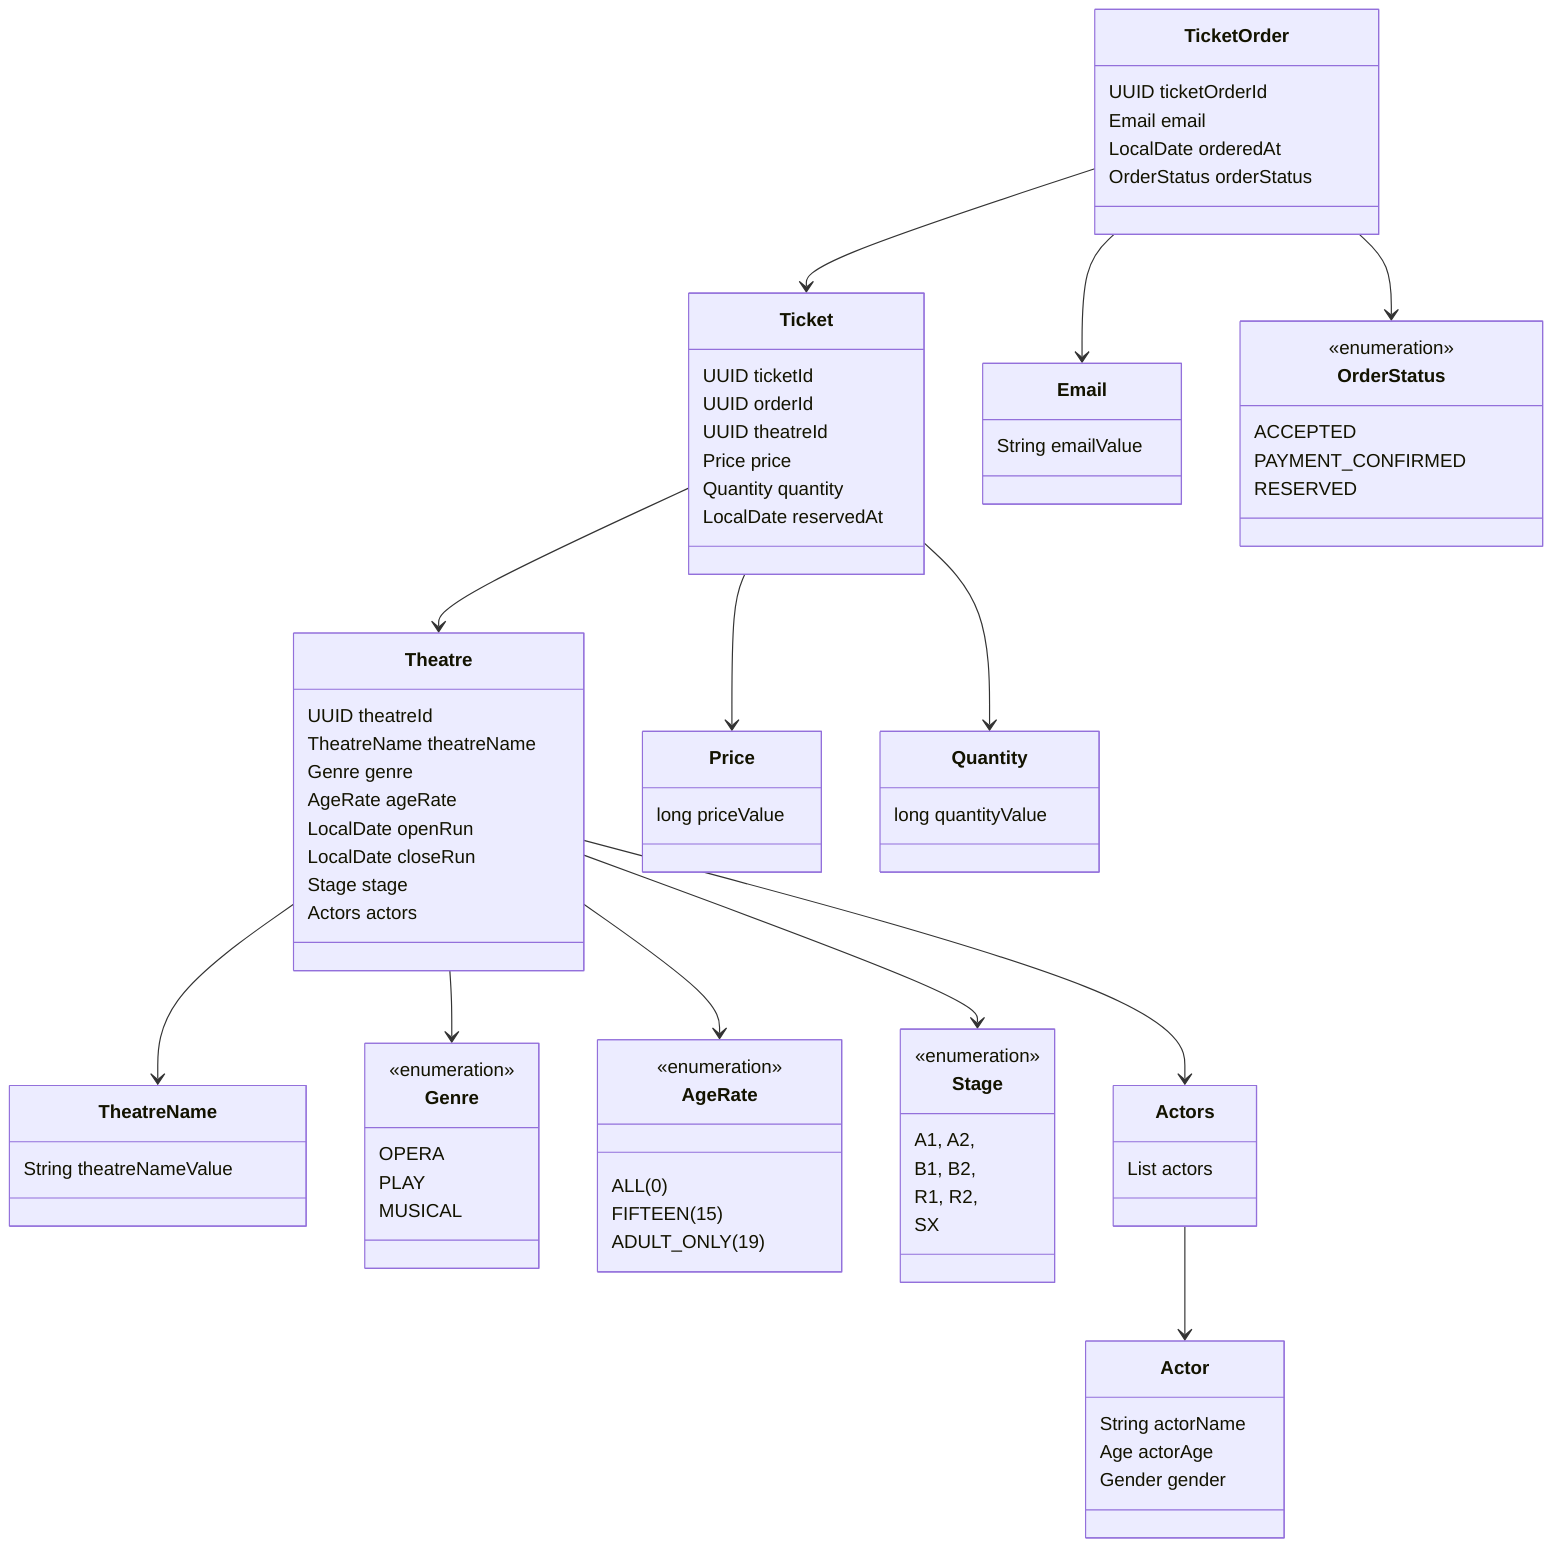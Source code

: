 classDiagram

    %% domain Theatre
    class Theatre {
        UUID theatreId
        TheatreName theatreName
        Genre genre
        AgeRate ageRate
        LocalDate openRun
        LocalDate closeRun
        Stage stage
        Actors actors
    }

    class TheatreName {
        String theatreNameValue
    }

    class Genre {
        <<enumeration>>
        OPERA
        PLAY
        MUSICAL
    }

    class AgeRate {
        <<enumeration>>
        ALL(0)
        FIFTEEN(15)
        ADULT_ONLY(19)
    }

    class Stage {
        <<enumeration>>
        A1, A2,
        B1, B2,
        R1, R2,
        SX
    }

    class Actors {
        List<Actor> actors
    }
    class Actor {
        String actorName
        Age actorAge
        Gender gender
    }
    Actors --> Actor

    Theatre --> TheatreName
    Theatre --> Genre
    Theatre --> AgeRate
    Theatre --> Stage
    Theatre --> Actors

    %% domain Ticket
    class Ticket {
        UUID ticketId
        UUID orderId
        UUID theatreId
        Price price
        Quantity quantity
        LocalDate reservedAt
    }

    class Price {
        long priceValue
    }

    class Quantity {
        long quantityValue
    }

    Ticket --> Price
    Ticket --> Quantity

    %% domain TicketOrder
    class TicketOrder {
        UUID ticketOrderId
        Email email
        LocalDate orderedAt
        OrderStatus orderStatus
    }

    class Email {
        String emailValue
    }

    class OrderStatus {
        <<enumeration>>
        ACCEPTED
        PAYMENT_CONFIRMED
        RESERVED
    }

    TicketOrder --> Email
    TicketOrder --> OrderStatus

    TicketOrder --> Ticket

    Ticket --> Theatre